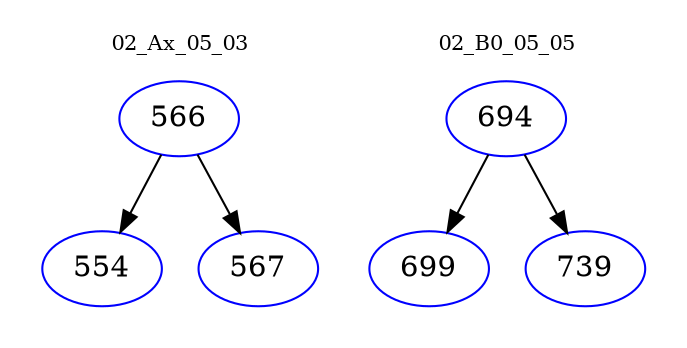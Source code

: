 digraph{
subgraph cluster_0 {
color = white
label = "02_Ax_05_03";
fontsize=10;
T0_566 [label="566", color="blue"]
T0_566 -> T0_554 [color="black"]
T0_554 [label="554", color="blue"]
T0_566 -> T0_567 [color="black"]
T0_567 [label="567", color="blue"]
}
subgraph cluster_1 {
color = white
label = "02_B0_05_05";
fontsize=10;
T1_694 [label="694", color="blue"]
T1_694 -> T1_699 [color="black"]
T1_699 [label="699", color="blue"]
T1_694 -> T1_739 [color="black"]
T1_739 [label="739", color="blue"]
}
}
